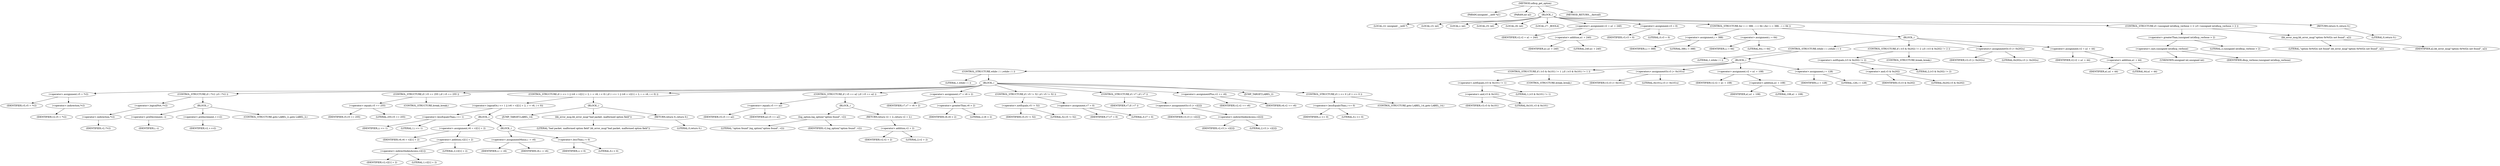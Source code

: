 digraph udhcp_get_option {  
"1000107" [label = "(METHOD,udhcp_get_option)" ]
"1000108" [label = "(PARAM,unsigned __int8 *a1)" ]
"1000109" [label = "(PARAM,int a2)" ]
"1000110" [label = "(BLOCK,,)" ]
"1000111" [label = "(LOCAL,v2: unsigned __int8 *)" ]
"1000112" [label = "(LOCAL,v3: int)" ]
"1000113" [label = "(LOCAL,i: int)" ]
"1000114" [label = "(LOCAL,v5: int)" ]
"1000115" [label = "(LOCAL,v6: int)" ]
"1000116" [label = "(LOCAL,v7: _BOOL4)" ]
"1000117" [label = "(<operator>.assignment,v2 = a1 + 240)" ]
"1000118" [label = "(IDENTIFIER,v2,v2 = a1 + 240)" ]
"1000119" [label = "(<operator>.addition,a1 + 240)" ]
"1000120" [label = "(IDENTIFIER,a1,a1 + 240)" ]
"1000121" [label = "(LITERAL,240,a1 + 240)" ]
"1000122" [label = "(<operator>.assignment,v3 = 0)" ]
"1000123" [label = "(IDENTIFIER,v3,v3 = 0)" ]
"1000124" [label = "(LITERAL,0,v3 = 0)" ]
"1000125" [label = "(CONTROL_STRUCTURE,for ( i = 388; ; i = 64 ),for ( i = 388; ; i = 64 ))" ]
"1000126" [label = "(<operator>.assignment,i = 388)" ]
"1000127" [label = "(IDENTIFIER,i,i = 388)" ]
"1000128" [label = "(LITERAL,388,i = 388)" ]
"1000129" [label = "(<operator>.assignment,i = 64)" ]
"1000130" [label = "(IDENTIFIER,i,i = 64)" ]
"1000131" [label = "(LITERAL,64,i = 64)" ]
"1000132" [label = "(BLOCK,,)" ]
"1000133" [label = "(CONTROL_STRUCTURE,while ( 1 ),while ( 1 ))" ]
"1000134" [label = "(LITERAL,1,while ( 1 ))" ]
"1000135" [label = "(BLOCK,,)" ]
"1000136" [label = "(CONTROL_STRUCTURE,while ( 1 ),while ( 1 ))" ]
"1000137" [label = "(LITERAL,1,while ( 1 ))" ]
"1000138" [label = "(BLOCK,,)" ]
"1000139" [label = "(<operator>.assignment,v5 = *v2)" ]
"1000140" [label = "(IDENTIFIER,v5,v5 = *v2)" ]
"1000141" [label = "(<operator>.indirection,*v2)" ]
"1000142" [label = "(IDENTIFIER,v2,v5 = *v2)" ]
"1000143" [label = "(CONTROL_STRUCTURE,if ( !*v2 ),if ( !*v2 ))" ]
"1000144" [label = "(<operator>.logicalNot,!*v2)" ]
"1000145" [label = "(<operator>.indirection,*v2)" ]
"1000146" [label = "(IDENTIFIER,v2,!*v2)" ]
"1000147" [label = "(BLOCK,,)" ]
"1000148" [label = "(<operator>.preDecrement,--i)" ]
"1000149" [label = "(IDENTIFIER,i,--i)" ]
"1000150" [label = "(<operator>.preIncrement,++v2)" ]
"1000151" [label = "(IDENTIFIER,v2,++v2)" ]
"1000152" [label = "(CONTROL_STRUCTURE,goto LABEL_2;,goto LABEL_2;)" ]
"1000153" [label = "(CONTROL_STRUCTURE,if ( v5 == 255 ),if ( v5 == 255 ))" ]
"1000154" [label = "(<operator>.equals,v5 == 255)" ]
"1000155" [label = "(IDENTIFIER,v5,v5 == 255)" ]
"1000156" [label = "(LITERAL,255,v5 == 255)" ]
"1000157" [label = "(CONTROL_STRUCTURE,break;,break;)" ]
"1000158" [label = "(CONTROL_STRUCTURE,if ( i <= 1 || (v6 = v2[1] + 2, i -= v6, i < 0) ),if ( i <= 1 || (v6 = v2[1] + 2, i -= v6, i < 0) ))" ]
"1000159" [label = "(<operator>.logicalOr,i <= 1 || (v6 = v2[1] + 2, i -= v6, i < 0))" ]
"1000160" [label = "(<operator>.lessEqualsThan,i <= 1)" ]
"1000161" [label = "(IDENTIFIER,i,i <= 1)" ]
"1000162" [label = "(LITERAL,1,i <= 1)" ]
"1000163" [label = "(BLOCK,,)" ]
"1000164" [label = "(<operator>.assignment,v6 = v2[1] + 2)" ]
"1000165" [label = "(IDENTIFIER,v6,v6 = v2[1] + 2)" ]
"1000166" [label = "(<operator>.addition,v2[1] + 2)" ]
"1000167" [label = "(<operator>.indirectIndexAccess,v2[1])" ]
"1000168" [label = "(IDENTIFIER,v2,v2[1] + 2)" ]
"1000169" [label = "(LITERAL,1,v2[1] + 2)" ]
"1000170" [label = "(LITERAL,2,v2[1] + 2)" ]
"1000171" [label = "(BLOCK,,)" ]
"1000172" [label = "(<operator>.assignmentMinus,i -= v6)" ]
"1000173" [label = "(IDENTIFIER,i,i -= v6)" ]
"1000174" [label = "(IDENTIFIER,v6,i -= v6)" ]
"1000175" [label = "(<operator>.lessThan,i < 0)" ]
"1000176" [label = "(IDENTIFIER,i,i < 0)" ]
"1000177" [label = "(LITERAL,0,i < 0)" ]
"1000178" [label = "(BLOCK,,)" ]
"1000179" [label = "(JUMP_TARGET,LABEL_14)" ]
"1000180" [label = "(bb_error_msg,bb_error_msg(\"bad packet, malformed option field\"))" ]
"1000181" [label = "(LITERAL,\"bad packet, malformed option field\",bb_error_msg(\"bad packet, malformed option field\"))" ]
"1000182" [label = "(RETURN,return 0;,return 0;)" ]
"1000183" [label = "(LITERAL,0,return 0;)" ]
"1000184" [label = "(CONTROL_STRUCTURE,if ( v5 == a2 ),if ( v5 == a2 ))" ]
"1000185" [label = "(<operator>.equals,v5 == a2)" ]
"1000186" [label = "(IDENTIFIER,v5,v5 == a2)" ]
"1000187" [label = "(IDENTIFIER,a2,v5 == a2)" ]
"1000188" [label = "(BLOCK,,)" ]
"1000189" [label = "(log_option,log_option(\"option found\", v2))" ]
"1000190" [label = "(LITERAL,\"option found\",log_option(\"option found\", v2))" ]
"1000191" [label = "(IDENTIFIER,v2,log_option(\"option found\", v2))" ]
"1000192" [label = "(RETURN,return v2 + 2;,return v2 + 2;)" ]
"1000193" [label = "(<operator>.addition,v2 + 2)" ]
"1000194" [label = "(IDENTIFIER,v2,v2 + 2)" ]
"1000195" [label = "(LITERAL,2,v2 + 2)" ]
"1000196" [label = "(<operator>.assignment,v7 = v6 > 2)" ]
"1000197" [label = "(IDENTIFIER,v7,v7 = v6 > 2)" ]
"1000198" [label = "(<operator>.greaterThan,v6 > 2)" ]
"1000199" [label = "(IDENTIFIER,v6,v6 > 2)" ]
"1000200" [label = "(LITERAL,2,v6 > 2)" ]
"1000201" [label = "(CONTROL_STRUCTURE,if ( v5 != 52 ),if ( v5 != 52 ))" ]
"1000202" [label = "(<operator>.notEquals,v5 != 52)" ]
"1000203" [label = "(IDENTIFIER,v5,v5 != 52)" ]
"1000204" [label = "(LITERAL,52,v5 != 52)" ]
"1000205" [label = "(<operator>.assignment,v7 = 0)" ]
"1000206" [label = "(IDENTIFIER,v7,v7 = 0)" ]
"1000207" [label = "(LITERAL,0,v7 = 0)" ]
"1000208" [label = "(CONTROL_STRUCTURE,if ( v7 ),if ( v7 ))" ]
"1000209" [label = "(IDENTIFIER,v7,if ( v7 ))" ]
"1000210" [label = "(<operators>.assignmentOr,v3 |= v2[2])" ]
"1000211" [label = "(IDENTIFIER,v3,v3 |= v2[2])" ]
"1000212" [label = "(<operator>.indirectIndexAccess,v2[2])" ]
"1000213" [label = "(IDENTIFIER,v2,v3 |= v2[2])" ]
"1000214" [label = "(LITERAL,2,v3 |= v2[2])" ]
"1000215" [label = "(<operator>.assignmentPlus,v2 += v6)" ]
"1000216" [label = "(IDENTIFIER,v2,v2 += v6)" ]
"1000217" [label = "(IDENTIFIER,v6,v2 += v6)" ]
"1000218" [label = "(JUMP_TARGET,LABEL_2)" ]
"1000219" [label = "(CONTROL_STRUCTURE,if ( i <= 0 ),if ( i <= 0 ))" ]
"1000220" [label = "(<operator>.lessEqualsThan,i <= 0)" ]
"1000221" [label = "(IDENTIFIER,i,i <= 0)" ]
"1000222" [label = "(LITERAL,0,i <= 0)" ]
"1000223" [label = "(CONTROL_STRUCTURE,goto LABEL_14;,goto LABEL_14;)" ]
"1000224" [label = "(CONTROL_STRUCTURE,if ( (v3 & 0x101) != 1 ),if ( (v3 & 0x101) != 1 ))" ]
"1000225" [label = "(<operator>.notEquals,(v3 & 0x101) != 1)" ]
"1000226" [label = "(<operator>.and,v3 & 0x101)" ]
"1000227" [label = "(IDENTIFIER,v3,v3 & 0x101)" ]
"1000228" [label = "(LITERAL,0x101,v3 & 0x101)" ]
"1000229" [label = "(LITERAL,1,(v3 & 0x101) != 1)" ]
"1000230" [label = "(CONTROL_STRUCTURE,break;,break;)" ]
"1000231" [label = "(<operators>.assignmentOr,v3 |= 0x101u)" ]
"1000232" [label = "(IDENTIFIER,v3,v3 |= 0x101u)" ]
"1000233" [label = "(LITERAL,0x101u,v3 |= 0x101u)" ]
"1000234" [label = "(<operator>.assignment,v2 = a1 + 108)" ]
"1000235" [label = "(IDENTIFIER,v2,v2 = a1 + 108)" ]
"1000236" [label = "(<operator>.addition,a1 + 108)" ]
"1000237" [label = "(IDENTIFIER,a1,a1 + 108)" ]
"1000238" [label = "(LITERAL,108,a1 + 108)" ]
"1000239" [label = "(<operator>.assignment,i = 128)" ]
"1000240" [label = "(IDENTIFIER,i,i = 128)" ]
"1000241" [label = "(LITERAL,128,i = 128)" ]
"1000242" [label = "(CONTROL_STRUCTURE,if ( (v3 & 0x202) != 2 ),if ( (v3 & 0x202) != 2 ))" ]
"1000243" [label = "(<operator>.notEquals,(v3 & 0x202) != 2)" ]
"1000244" [label = "(<operator>.and,v3 & 0x202)" ]
"1000245" [label = "(IDENTIFIER,v3,v3 & 0x202)" ]
"1000246" [label = "(LITERAL,0x202,v3 & 0x202)" ]
"1000247" [label = "(LITERAL,2,(v3 & 0x202) != 2)" ]
"1000248" [label = "(CONTROL_STRUCTURE,break;,break;)" ]
"1000249" [label = "(<operators>.assignmentOr,v3 |= 0x202u)" ]
"1000250" [label = "(IDENTIFIER,v3,v3 |= 0x202u)" ]
"1000251" [label = "(LITERAL,0x202u,v3 |= 0x202u)" ]
"1000252" [label = "(<operator>.assignment,v2 = a1 + 44)" ]
"1000253" [label = "(IDENTIFIER,v2,v2 = a1 + 44)" ]
"1000254" [label = "(<operator>.addition,a1 + 44)" ]
"1000255" [label = "(IDENTIFIER,a1,a1 + 44)" ]
"1000256" [label = "(LITERAL,44,a1 + 44)" ]
"1000257" [label = "(CONTROL_STRUCTURE,if ( (unsigned int)dhcp_verbose > 2 ),if ( (unsigned int)dhcp_verbose > 2 ))" ]
"1000258" [label = "(<operator>.greaterThan,(unsigned int)dhcp_verbose > 2)" ]
"1000259" [label = "(<operator>.cast,(unsigned int)dhcp_verbose)" ]
"1000260" [label = "(UNKNOWN,unsigned int,unsigned int)" ]
"1000261" [label = "(IDENTIFIER,dhcp_verbose,(unsigned int)dhcp_verbose)" ]
"1000262" [label = "(LITERAL,2,(unsigned int)dhcp_verbose > 2)" ]
"1000263" [label = "(bb_error_msg,bb_error_msg(\"option 0x%02x not found\", a2))" ]
"1000264" [label = "(LITERAL,\"option 0x%02x not found\",bb_error_msg(\"option 0x%02x not found\", a2))" ]
"1000265" [label = "(IDENTIFIER,a2,bb_error_msg(\"option 0x%02x not found\", a2))" ]
"1000266" [label = "(RETURN,return 0;,return 0;)" ]
"1000267" [label = "(LITERAL,0,return 0;)" ]
"1000268" [label = "(METHOD_RETURN,__fastcall)" ]
  "1000107" -> "1000108" 
  "1000107" -> "1000109" 
  "1000107" -> "1000110" 
  "1000107" -> "1000268" 
  "1000110" -> "1000111" 
  "1000110" -> "1000112" 
  "1000110" -> "1000113" 
  "1000110" -> "1000114" 
  "1000110" -> "1000115" 
  "1000110" -> "1000116" 
  "1000110" -> "1000117" 
  "1000110" -> "1000122" 
  "1000110" -> "1000125" 
  "1000110" -> "1000257" 
  "1000110" -> "1000266" 
  "1000117" -> "1000118" 
  "1000117" -> "1000119" 
  "1000119" -> "1000120" 
  "1000119" -> "1000121" 
  "1000122" -> "1000123" 
  "1000122" -> "1000124" 
  "1000125" -> "1000126" 
  "1000125" -> "1000129" 
  "1000125" -> "1000132" 
  "1000126" -> "1000127" 
  "1000126" -> "1000128" 
  "1000129" -> "1000130" 
  "1000129" -> "1000131" 
  "1000132" -> "1000133" 
  "1000132" -> "1000242" 
  "1000132" -> "1000249" 
  "1000132" -> "1000252" 
  "1000133" -> "1000134" 
  "1000133" -> "1000135" 
  "1000135" -> "1000136" 
  "1000135" -> "1000224" 
  "1000135" -> "1000231" 
  "1000135" -> "1000234" 
  "1000135" -> "1000239" 
  "1000136" -> "1000137" 
  "1000136" -> "1000138" 
  "1000138" -> "1000139" 
  "1000138" -> "1000143" 
  "1000138" -> "1000153" 
  "1000138" -> "1000158" 
  "1000138" -> "1000184" 
  "1000138" -> "1000196" 
  "1000138" -> "1000201" 
  "1000138" -> "1000208" 
  "1000138" -> "1000215" 
  "1000138" -> "1000218" 
  "1000138" -> "1000219" 
  "1000139" -> "1000140" 
  "1000139" -> "1000141" 
  "1000141" -> "1000142" 
  "1000143" -> "1000144" 
  "1000143" -> "1000147" 
  "1000144" -> "1000145" 
  "1000145" -> "1000146" 
  "1000147" -> "1000148" 
  "1000147" -> "1000150" 
  "1000147" -> "1000152" 
  "1000148" -> "1000149" 
  "1000150" -> "1000151" 
  "1000153" -> "1000154" 
  "1000153" -> "1000157" 
  "1000154" -> "1000155" 
  "1000154" -> "1000156" 
  "1000158" -> "1000159" 
  "1000158" -> "1000178" 
  "1000159" -> "1000160" 
  "1000159" -> "1000163" 
  "1000160" -> "1000161" 
  "1000160" -> "1000162" 
  "1000163" -> "1000164" 
  "1000163" -> "1000171" 
  "1000164" -> "1000165" 
  "1000164" -> "1000166" 
  "1000166" -> "1000167" 
  "1000166" -> "1000170" 
  "1000167" -> "1000168" 
  "1000167" -> "1000169" 
  "1000171" -> "1000172" 
  "1000171" -> "1000175" 
  "1000172" -> "1000173" 
  "1000172" -> "1000174" 
  "1000175" -> "1000176" 
  "1000175" -> "1000177" 
  "1000178" -> "1000179" 
  "1000178" -> "1000180" 
  "1000178" -> "1000182" 
  "1000180" -> "1000181" 
  "1000182" -> "1000183" 
  "1000184" -> "1000185" 
  "1000184" -> "1000188" 
  "1000185" -> "1000186" 
  "1000185" -> "1000187" 
  "1000188" -> "1000189" 
  "1000188" -> "1000192" 
  "1000189" -> "1000190" 
  "1000189" -> "1000191" 
  "1000192" -> "1000193" 
  "1000193" -> "1000194" 
  "1000193" -> "1000195" 
  "1000196" -> "1000197" 
  "1000196" -> "1000198" 
  "1000198" -> "1000199" 
  "1000198" -> "1000200" 
  "1000201" -> "1000202" 
  "1000201" -> "1000205" 
  "1000202" -> "1000203" 
  "1000202" -> "1000204" 
  "1000205" -> "1000206" 
  "1000205" -> "1000207" 
  "1000208" -> "1000209" 
  "1000208" -> "1000210" 
  "1000210" -> "1000211" 
  "1000210" -> "1000212" 
  "1000212" -> "1000213" 
  "1000212" -> "1000214" 
  "1000215" -> "1000216" 
  "1000215" -> "1000217" 
  "1000219" -> "1000220" 
  "1000219" -> "1000223" 
  "1000220" -> "1000221" 
  "1000220" -> "1000222" 
  "1000224" -> "1000225" 
  "1000224" -> "1000230" 
  "1000225" -> "1000226" 
  "1000225" -> "1000229" 
  "1000226" -> "1000227" 
  "1000226" -> "1000228" 
  "1000231" -> "1000232" 
  "1000231" -> "1000233" 
  "1000234" -> "1000235" 
  "1000234" -> "1000236" 
  "1000236" -> "1000237" 
  "1000236" -> "1000238" 
  "1000239" -> "1000240" 
  "1000239" -> "1000241" 
  "1000242" -> "1000243" 
  "1000242" -> "1000248" 
  "1000243" -> "1000244" 
  "1000243" -> "1000247" 
  "1000244" -> "1000245" 
  "1000244" -> "1000246" 
  "1000249" -> "1000250" 
  "1000249" -> "1000251" 
  "1000252" -> "1000253" 
  "1000252" -> "1000254" 
  "1000254" -> "1000255" 
  "1000254" -> "1000256" 
  "1000257" -> "1000258" 
  "1000257" -> "1000263" 
  "1000258" -> "1000259" 
  "1000258" -> "1000262" 
  "1000259" -> "1000260" 
  "1000259" -> "1000261" 
  "1000263" -> "1000264" 
  "1000263" -> "1000265" 
  "1000266" -> "1000267" 
}
